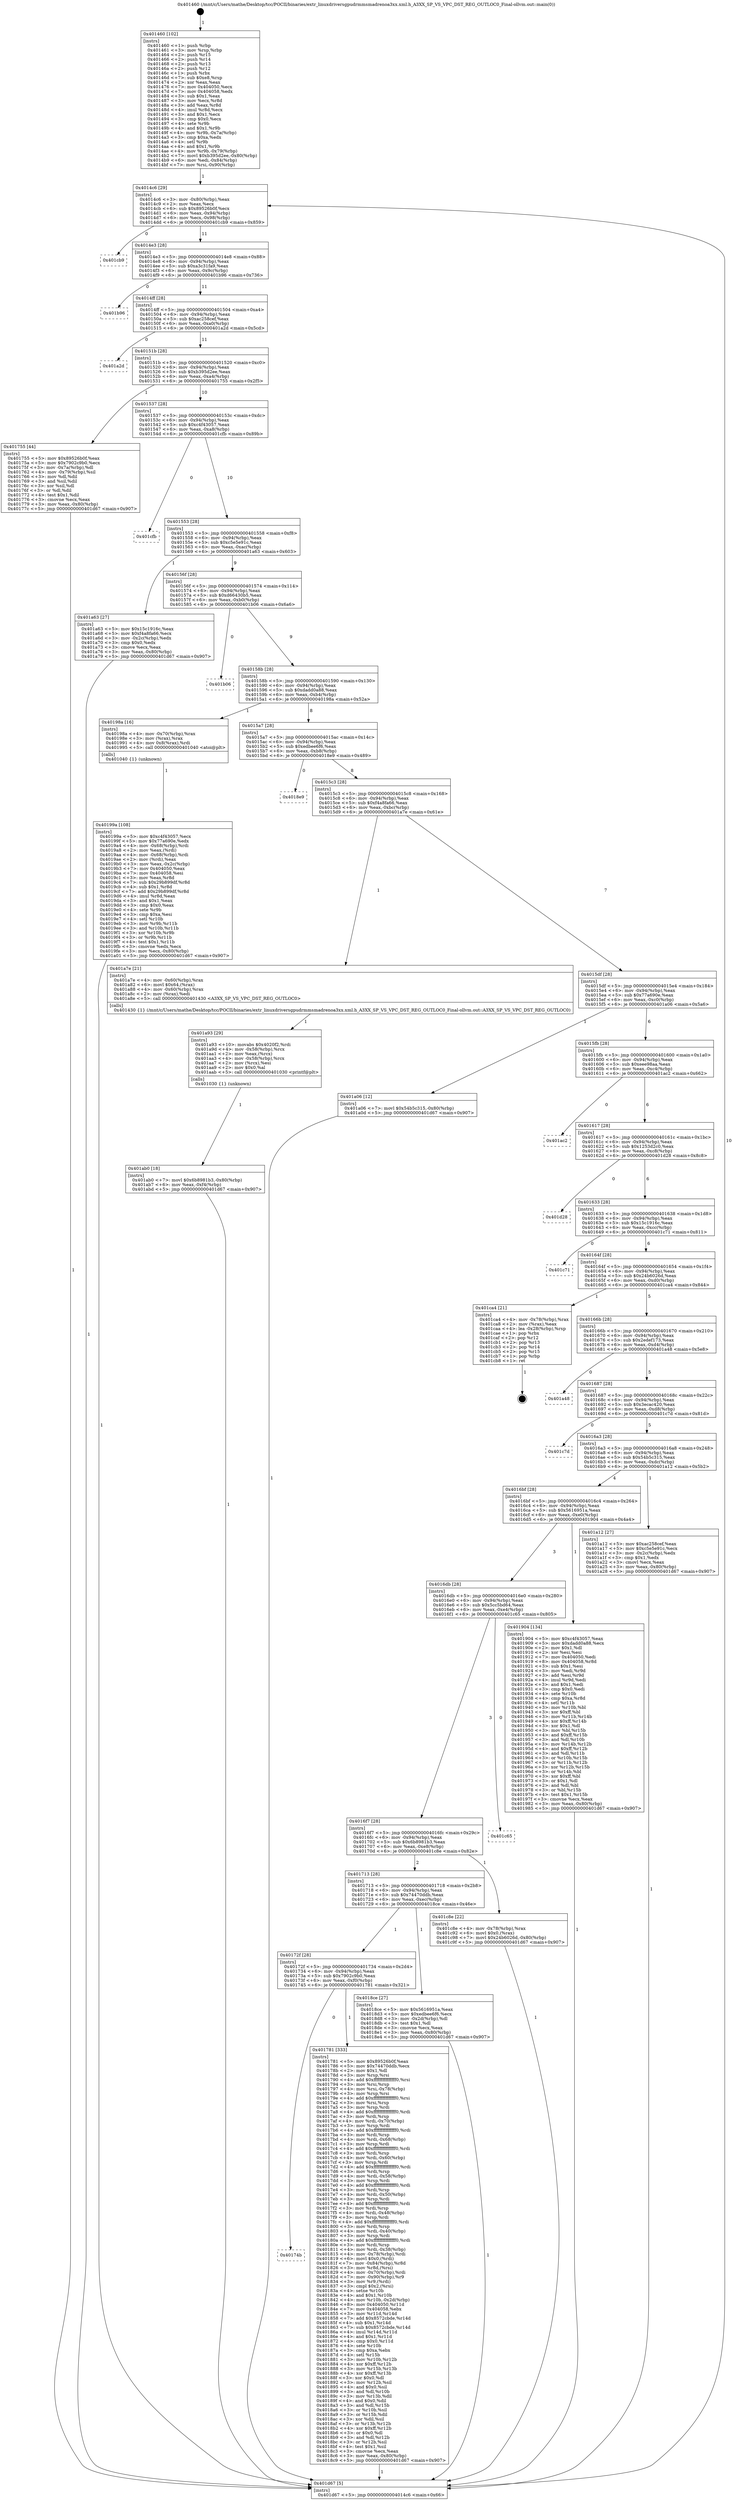 digraph "0x401460" {
  label = "0x401460 (/mnt/c/Users/mathe/Desktop/tcc/POCII/binaries/extr_linuxdriversgpudrmmsmadrenoa3xx.xml.h_A3XX_SP_VS_VPC_DST_REG_OUTLOC0_Final-ollvm.out::main(0))"
  labelloc = "t"
  node[shape=record]

  Entry [label="",width=0.3,height=0.3,shape=circle,fillcolor=black,style=filled]
  "0x4014c6" [label="{
     0x4014c6 [29]\l
     | [instrs]\l
     &nbsp;&nbsp;0x4014c6 \<+3\>: mov -0x80(%rbp),%eax\l
     &nbsp;&nbsp;0x4014c9 \<+2\>: mov %eax,%ecx\l
     &nbsp;&nbsp;0x4014cb \<+6\>: sub $0x89526b0f,%ecx\l
     &nbsp;&nbsp;0x4014d1 \<+6\>: mov %eax,-0x94(%rbp)\l
     &nbsp;&nbsp;0x4014d7 \<+6\>: mov %ecx,-0x98(%rbp)\l
     &nbsp;&nbsp;0x4014dd \<+6\>: je 0000000000401cb9 \<main+0x859\>\l
  }"]
  "0x401cb9" [label="{
     0x401cb9\l
  }", style=dashed]
  "0x4014e3" [label="{
     0x4014e3 [28]\l
     | [instrs]\l
     &nbsp;&nbsp;0x4014e3 \<+5\>: jmp 00000000004014e8 \<main+0x88\>\l
     &nbsp;&nbsp;0x4014e8 \<+6\>: mov -0x94(%rbp),%eax\l
     &nbsp;&nbsp;0x4014ee \<+5\>: sub $0xa3c31fa9,%eax\l
     &nbsp;&nbsp;0x4014f3 \<+6\>: mov %eax,-0x9c(%rbp)\l
     &nbsp;&nbsp;0x4014f9 \<+6\>: je 0000000000401b96 \<main+0x736\>\l
  }"]
  Exit [label="",width=0.3,height=0.3,shape=circle,fillcolor=black,style=filled,peripheries=2]
  "0x401b96" [label="{
     0x401b96\l
  }", style=dashed]
  "0x4014ff" [label="{
     0x4014ff [28]\l
     | [instrs]\l
     &nbsp;&nbsp;0x4014ff \<+5\>: jmp 0000000000401504 \<main+0xa4\>\l
     &nbsp;&nbsp;0x401504 \<+6\>: mov -0x94(%rbp),%eax\l
     &nbsp;&nbsp;0x40150a \<+5\>: sub $0xac258cef,%eax\l
     &nbsp;&nbsp;0x40150f \<+6\>: mov %eax,-0xa0(%rbp)\l
     &nbsp;&nbsp;0x401515 \<+6\>: je 0000000000401a2d \<main+0x5cd\>\l
  }"]
  "0x401ab0" [label="{
     0x401ab0 [18]\l
     | [instrs]\l
     &nbsp;&nbsp;0x401ab0 \<+7\>: movl $0x6b8981b3,-0x80(%rbp)\l
     &nbsp;&nbsp;0x401ab7 \<+6\>: mov %eax,-0xf4(%rbp)\l
     &nbsp;&nbsp;0x401abd \<+5\>: jmp 0000000000401d67 \<main+0x907\>\l
  }"]
  "0x401a2d" [label="{
     0x401a2d\l
  }", style=dashed]
  "0x40151b" [label="{
     0x40151b [28]\l
     | [instrs]\l
     &nbsp;&nbsp;0x40151b \<+5\>: jmp 0000000000401520 \<main+0xc0\>\l
     &nbsp;&nbsp;0x401520 \<+6\>: mov -0x94(%rbp),%eax\l
     &nbsp;&nbsp;0x401526 \<+5\>: sub $0xb395d2ee,%eax\l
     &nbsp;&nbsp;0x40152b \<+6\>: mov %eax,-0xa4(%rbp)\l
     &nbsp;&nbsp;0x401531 \<+6\>: je 0000000000401755 \<main+0x2f5\>\l
  }"]
  "0x401a93" [label="{
     0x401a93 [29]\l
     | [instrs]\l
     &nbsp;&nbsp;0x401a93 \<+10\>: movabs $0x4020f2,%rdi\l
     &nbsp;&nbsp;0x401a9d \<+4\>: mov -0x58(%rbp),%rcx\l
     &nbsp;&nbsp;0x401aa1 \<+2\>: mov %eax,(%rcx)\l
     &nbsp;&nbsp;0x401aa3 \<+4\>: mov -0x58(%rbp),%rcx\l
     &nbsp;&nbsp;0x401aa7 \<+2\>: mov (%rcx),%esi\l
     &nbsp;&nbsp;0x401aa9 \<+2\>: mov $0x0,%al\l
     &nbsp;&nbsp;0x401aab \<+5\>: call 0000000000401030 \<printf@plt\>\l
     | [calls]\l
     &nbsp;&nbsp;0x401030 \{1\} (unknown)\l
  }"]
  "0x401755" [label="{
     0x401755 [44]\l
     | [instrs]\l
     &nbsp;&nbsp;0x401755 \<+5\>: mov $0x89526b0f,%eax\l
     &nbsp;&nbsp;0x40175a \<+5\>: mov $0x7902c9b0,%ecx\l
     &nbsp;&nbsp;0x40175f \<+3\>: mov -0x7a(%rbp),%dl\l
     &nbsp;&nbsp;0x401762 \<+4\>: mov -0x79(%rbp),%sil\l
     &nbsp;&nbsp;0x401766 \<+3\>: mov %dl,%dil\l
     &nbsp;&nbsp;0x401769 \<+3\>: and %sil,%dil\l
     &nbsp;&nbsp;0x40176c \<+3\>: xor %sil,%dl\l
     &nbsp;&nbsp;0x40176f \<+3\>: or %dl,%dil\l
     &nbsp;&nbsp;0x401772 \<+4\>: test $0x1,%dil\l
     &nbsp;&nbsp;0x401776 \<+3\>: cmovne %ecx,%eax\l
     &nbsp;&nbsp;0x401779 \<+3\>: mov %eax,-0x80(%rbp)\l
     &nbsp;&nbsp;0x40177c \<+5\>: jmp 0000000000401d67 \<main+0x907\>\l
  }"]
  "0x401537" [label="{
     0x401537 [28]\l
     | [instrs]\l
     &nbsp;&nbsp;0x401537 \<+5\>: jmp 000000000040153c \<main+0xdc\>\l
     &nbsp;&nbsp;0x40153c \<+6\>: mov -0x94(%rbp),%eax\l
     &nbsp;&nbsp;0x401542 \<+5\>: sub $0xc4f43057,%eax\l
     &nbsp;&nbsp;0x401547 \<+6\>: mov %eax,-0xa8(%rbp)\l
     &nbsp;&nbsp;0x40154d \<+6\>: je 0000000000401cfb \<main+0x89b\>\l
  }"]
  "0x401d67" [label="{
     0x401d67 [5]\l
     | [instrs]\l
     &nbsp;&nbsp;0x401d67 \<+5\>: jmp 00000000004014c6 \<main+0x66\>\l
  }"]
  "0x401460" [label="{
     0x401460 [102]\l
     | [instrs]\l
     &nbsp;&nbsp;0x401460 \<+1\>: push %rbp\l
     &nbsp;&nbsp;0x401461 \<+3\>: mov %rsp,%rbp\l
     &nbsp;&nbsp;0x401464 \<+2\>: push %r15\l
     &nbsp;&nbsp;0x401466 \<+2\>: push %r14\l
     &nbsp;&nbsp;0x401468 \<+2\>: push %r13\l
     &nbsp;&nbsp;0x40146a \<+2\>: push %r12\l
     &nbsp;&nbsp;0x40146c \<+1\>: push %rbx\l
     &nbsp;&nbsp;0x40146d \<+7\>: sub $0xe8,%rsp\l
     &nbsp;&nbsp;0x401474 \<+2\>: xor %eax,%eax\l
     &nbsp;&nbsp;0x401476 \<+7\>: mov 0x404050,%ecx\l
     &nbsp;&nbsp;0x40147d \<+7\>: mov 0x404058,%edx\l
     &nbsp;&nbsp;0x401484 \<+3\>: sub $0x1,%eax\l
     &nbsp;&nbsp;0x401487 \<+3\>: mov %ecx,%r8d\l
     &nbsp;&nbsp;0x40148a \<+3\>: add %eax,%r8d\l
     &nbsp;&nbsp;0x40148d \<+4\>: imul %r8d,%ecx\l
     &nbsp;&nbsp;0x401491 \<+3\>: and $0x1,%ecx\l
     &nbsp;&nbsp;0x401494 \<+3\>: cmp $0x0,%ecx\l
     &nbsp;&nbsp;0x401497 \<+4\>: sete %r9b\l
     &nbsp;&nbsp;0x40149b \<+4\>: and $0x1,%r9b\l
     &nbsp;&nbsp;0x40149f \<+4\>: mov %r9b,-0x7a(%rbp)\l
     &nbsp;&nbsp;0x4014a3 \<+3\>: cmp $0xa,%edx\l
     &nbsp;&nbsp;0x4014a6 \<+4\>: setl %r9b\l
     &nbsp;&nbsp;0x4014aa \<+4\>: and $0x1,%r9b\l
     &nbsp;&nbsp;0x4014ae \<+4\>: mov %r9b,-0x79(%rbp)\l
     &nbsp;&nbsp;0x4014b2 \<+7\>: movl $0xb395d2ee,-0x80(%rbp)\l
     &nbsp;&nbsp;0x4014b9 \<+6\>: mov %edi,-0x84(%rbp)\l
     &nbsp;&nbsp;0x4014bf \<+7\>: mov %rsi,-0x90(%rbp)\l
  }"]
  "0x40199a" [label="{
     0x40199a [108]\l
     | [instrs]\l
     &nbsp;&nbsp;0x40199a \<+5\>: mov $0xc4f43057,%ecx\l
     &nbsp;&nbsp;0x40199f \<+5\>: mov $0x77a690e,%edx\l
     &nbsp;&nbsp;0x4019a4 \<+4\>: mov -0x68(%rbp),%rdi\l
     &nbsp;&nbsp;0x4019a8 \<+2\>: mov %eax,(%rdi)\l
     &nbsp;&nbsp;0x4019aa \<+4\>: mov -0x68(%rbp),%rdi\l
     &nbsp;&nbsp;0x4019ae \<+2\>: mov (%rdi),%eax\l
     &nbsp;&nbsp;0x4019b0 \<+3\>: mov %eax,-0x2c(%rbp)\l
     &nbsp;&nbsp;0x4019b3 \<+7\>: mov 0x404050,%eax\l
     &nbsp;&nbsp;0x4019ba \<+7\>: mov 0x404058,%esi\l
     &nbsp;&nbsp;0x4019c1 \<+3\>: mov %eax,%r8d\l
     &nbsp;&nbsp;0x4019c4 \<+7\>: sub $0x29b899df,%r8d\l
     &nbsp;&nbsp;0x4019cb \<+4\>: sub $0x1,%r8d\l
     &nbsp;&nbsp;0x4019cf \<+7\>: add $0x29b899df,%r8d\l
     &nbsp;&nbsp;0x4019d6 \<+4\>: imul %r8d,%eax\l
     &nbsp;&nbsp;0x4019da \<+3\>: and $0x1,%eax\l
     &nbsp;&nbsp;0x4019dd \<+3\>: cmp $0x0,%eax\l
     &nbsp;&nbsp;0x4019e0 \<+4\>: sete %r9b\l
     &nbsp;&nbsp;0x4019e4 \<+3\>: cmp $0xa,%esi\l
     &nbsp;&nbsp;0x4019e7 \<+4\>: setl %r10b\l
     &nbsp;&nbsp;0x4019eb \<+3\>: mov %r9b,%r11b\l
     &nbsp;&nbsp;0x4019ee \<+3\>: and %r10b,%r11b\l
     &nbsp;&nbsp;0x4019f1 \<+3\>: xor %r10b,%r9b\l
     &nbsp;&nbsp;0x4019f4 \<+3\>: or %r9b,%r11b\l
     &nbsp;&nbsp;0x4019f7 \<+4\>: test $0x1,%r11b\l
     &nbsp;&nbsp;0x4019fb \<+3\>: cmovne %edx,%ecx\l
     &nbsp;&nbsp;0x4019fe \<+3\>: mov %ecx,-0x80(%rbp)\l
     &nbsp;&nbsp;0x401a01 \<+5\>: jmp 0000000000401d67 \<main+0x907\>\l
  }"]
  "0x401cfb" [label="{
     0x401cfb\l
  }", style=dashed]
  "0x401553" [label="{
     0x401553 [28]\l
     | [instrs]\l
     &nbsp;&nbsp;0x401553 \<+5\>: jmp 0000000000401558 \<main+0xf8\>\l
     &nbsp;&nbsp;0x401558 \<+6\>: mov -0x94(%rbp),%eax\l
     &nbsp;&nbsp;0x40155e \<+5\>: sub $0xc5e5e91c,%eax\l
     &nbsp;&nbsp;0x401563 \<+6\>: mov %eax,-0xac(%rbp)\l
     &nbsp;&nbsp;0x401569 \<+6\>: je 0000000000401a63 \<main+0x603\>\l
  }"]
  "0x40174b" [label="{
     0x40174b\l
  }", style=dashed]
  "0x401a63" [label="{
     0x401a63 [27]\l
     | [instrs]\l
     &nbsp;&nbsp;0x401a63 \<+5\>: mov $0x15c1916c,%eax\l
     &nbsp;&nbsp;0x401a68 \<+5\>: mov $0xf4a8fa66,%ecx\l
     &nbsp;&nbsp;0x401a6d \<+3\>: mov -0x2c(%rbp),%edx\l
     &nbsp;&nbsp;0x401a70 \<+3\>: cmp $0x0,%edx\l
     &nbsp;&nbsp;0x401a73 \<+3\>: cmove %ecx,%eax\l
     &nbsp;&nbsp;0x401a76 \<+3\>: mov %eax,-0x80(%rbp)\l
     &nbsp;&nbsp;0x401a79 \<+5\>: jmp 0000000000401d67 \<main+0x907\>\l
  }"]
  "0x40156f" [label="{
     0x40156f [28]\l
     | [instrs]\l
     &nbsp;&nbsp;0x40156f \<+5\>: jmp 0000000000401574 \<main+0x114\>\l
     &nbsp;&nbsp;0x401574 \<+6\>: mov -0x94(%rbp),%eax\l
     &nbsp;&nbsp;0x40157a \<+5\>: sub $0xd66430b5,%eax\l
     &nbsp;&nbsp;0x40157f \<+6\>: mov %eax,-0xb0(%rbp)\l
     &nbsp;&nbsp;0x401585 \<+6\>: je 0000000000401b06 \<main+0x6a6\>\l
  }"]
  "0x401781" [label="{
     0x401781 [333]\l
     | [instrs]\l
     &nbsp;&nbsp;0x401781 \<+5\>: mov $0x89526b0f,%eax\l
     &nbsp;&nbsp;0x401786 \<+5\>: mov $0x74470ddb,%ecx\l
     &nbsp;&nbsp;0x40178b \<+2\>: mov $0x1,%dl\l
     &nbsp;&nbsp;0x40178d \<+3\>: mov %rsp,%rsi\l
     &nbsp;&nbsp;0x401790 \<+4\>: add $0xfffffffffffffff0,%rsi\l
     &nbsp;&nbsp;0x401794 \<+3\>: mov %rsi,%rsp\l
     &nbsp;&nbsp;0x401797 \<+4\>: mov %rsi,-0x78(%rbp)\l
     &nbsp;&nbsp;0x40179b \<+3\>: mov %rsp,%rsi\l
     &nbsp;&nbsp;0x40179e \<+4\>: add $0xfffffffffffffff0,%rsi\l
     &nbsp;&nbsp;0x4017a2 \<+3\>: mov %rsi,%rsp\l
     &nbsp;&nbsp;0x4017a5 \<+3\>: mov %rsp,%rdi\l
     &nbsp;&nbsp;0x4017a8 \<+4\>: add $0xfffffffffffffff0,%rdi\l
     &nbsp;&nbsp;0x4017ac \<+3\>: mov %rdi,%rsp\l
     &nbsp;&nbsp;0x4017af \<+4\>: mov %rdi,-0x70(%rbp)\l
     &nbsp;&nbsp;0x4017b3 \<+3\>: mov %rsp,%rdi\l
     &nbsp;&nbsp;0x4017b6 \<+4\>: add $0xfffffffffffffff0,%rdi\l
     &nbsp;&nbsp;0x4017ba \<+3\>: mov %rdi,%rsp\l
     &nbsp;&nbsp;0x4017bd \<+4\>: mov %rdi,-0x68(%rbp)\l
     &nbsp;&nbsp;0x4017c1 \<+3\>: mov %rsp,%rdi\l
     &nbsp;&nbsp;0x4017c4 \<+4\>: add $0xfffffffffffffff0,%rdi\l
     &nbsp;&nbsp;0x4017c8 \<+3\>: mov %rdi,%rsp\l
     &nbsp;&nbsp;0x4017cb \<+4\>: mov %rdi,-0x60(%rbp)\l
     &nbsp;&nbsp;0x4017cf \<+3\>: mov %rsp,%rdi\l
     &nbsp;&nbsp;0x4017d2 \<+4\>: add $0xfffffffffffffff0,%rdi\l
     &nbsp;&nbsp;0x4017d6 \<+3\>: mov %rdi,%rsp\l
     &nbsp;&nbsp;0x4017d9 \<+4\>: mov %rdi,-0x58(%rbp)\l
     &nbsp;&nbsp;0x4017dd \<+3\>: mov %rsp,%rdi\l
     &nbsp;&nbsp;0x4017e0 \<+4\>: add $0xfffffffffffffff0,%rdi\l
     &nbsp;&nbsp;0x4017e4 \<+3\>: mov %rdi,%rsp\l
     &nbsp;&nbsp;0x4017e7 \<+4\>: mov %rdi,-0x50(%rbp)\l
     &nbsp;&nbsp;0x4017eb \<+3\>: mov %rsp,%rdi\l
     &nbsp;&nbsp;0x4017ee \<+4\>: add $0xfffffffffffffff0,%rdi\l
     &nbsp;&nbsp;0x4017f2 \<+3\>: mov %rdi,%rsp\l
     &nbsp;&nbsp;0x4017f5 \<+4\>: mov %rdi,-0x48(%rbp)\l
     &nbsp;&nbsp;0x4017f9 \<+3\>: mov %rsp,%rdi\l
     &nbsp;&nbsp;0x4017fc \<+4\>: add $0xfffffffffffffff0,%rdi\l
     &nbsp;&nbsp;0x401800 \<+3\>: mov %rdi,%rsp\l
     &nbsp;&nbsp;0x401803 \<+4\>: mov %rdi,-0x40(%rbp)\l
     &nbsp;&nbsp;0x401807 \<+3\>: mov %rsp,%rdi\l
     &nbsp;&nbsp;0x40180a \<+4\>: add $0xfffffffffffffff0,%rdi\l
     &nbsp;&nbsp;0x40180e \<+3\>: mov %rdi,%rsp\l
     &nbsp;&nbsp;0x401811 \<+4\>: mov %rdi,-0x38(%rbp)\l
     &nbsp;&nbsp;0x401815 \<+4\>: mov -0x78(%rbp),%rdi\l
     &nbsp;&nbsp;0x401819 \<+6\>: movl $0x0,(%rdi)\l
     &nbsp;&nbsp;0x40181f \<+7\>: mov -0x84(%rbp),%r8d\l
     &nbsp;&nbsp;0x401826 \<+3\>: mov %r8d,(%rsi)\l
     &nbsp;&nbsp;0x401829 \<+4\>: mov -0x70(%rbp),%rdi\l
     &nbsp;&nbsp;0x40182d \<+7\>: mov -0x90(%rbp),%r9\l
     &nbsp;&nbsp;0x401834 \<+3\>: mov %r9,(%rdi)\l
     &nbsp;&nbsp;0x401837 \<+3\>: cmpl $0x2,(%rsi)\l
     &nbsp;&nbsp;0x40183a \<+4\>: setne %r10b\l
     &nbsp;&nbsp;0x40183e \<+4\>: and $0x1,%r10b\l
     &nbsp;&nbsp;0x401842 \<+4\>: mov %r10b,-0x2d(%rbp)\l
     &nbsp;&nbsp;0x401846 \<+8\>: mov 0x404050,%r11d\l
     &nbsp;&nbsp;0x40184e \<+7\>: mov 0x404058,%ebx\l
     &nbsp;&nbsp;0x401855 \<+3\>: mov %r11d,%r14d\l
     &nbsp;&nbsp;0x401858 \<+7\>: add $0x8572cbde,%r14d\l
     &nbsp;&nbsp;0x40185f \<+4\>: sub $0x1,%r14d\l
     &nbsp;&nbsp;0x401863 \<+7\>: sub $0x8572cbde,%r14d\l
     &nbsp;&nbsp;0x40186a \<+4\>: imul %r14d,%r11d\l
     &nbsp;&nbsp;0x40186e \<+4\>: and $0x1,%r11d\l
     &nbsp;&nbsp;0x401872 \<+4\>: cmp $0x0,%r11d\l
     &nbsp;&nbsp;0x401876 \<+4\>: sete %r10b\l
     &nbsp;&nbsp;0x40187a \<+3\>: cmp $0xa,%ebx\l
     &nbsp;&nbsp;0x40187d \<+4\>: setl %r15b\l
     &nbsp;&nbsp;0x401881 \<+3\>: mov %r10b,%r12b\l
     &nbsp;&nbsp;0x401884 \<+4\>: xor $0xff,%r12b\l
     &nbsp;&nbsp;0x401888 \<+3\>: mov %r15b,%r13b\l
     &nbsp;&nbsp;0x40188b \<+4\>: xor $0xff,%r13b\l
     &nbsp;&nbsp;0x40188f \<+3\>: xor $0x0,%dl\l
     &nbsp;&nbsp;0x401892 \<+3\>: mov %r12b,%sil\l
     &nbsp;&nbsp;0x401895 \<+4\>: and $0x0,%sil\l
     &nbsp;&nbsp;0x401899 \<+3\>: and %dl,%r10b\l
     &nbsp;&nbsp;0x40189c \<+3\>: mov %r13b,%dil\l
     &nbsp;&nbsp;0x40189f \<+4\>: and $0x0,%dil\l
     &nbsp;&nbsp;0x4018a3 \<+3\>: and %dl,%r15b\l
     &nbsp;&nbsp;0x4018a6 \<+3\>: or %r10b,%sil\l
     &nbsp;&nbsp;0x4018a9 \<+3\>: or %r15b,%dil\l
     &nbsp;&nbsp;0x4018ac \<+3\>: xor %dil,%sil\l
     &nbsp;&nbsp;0x4018af \<+3\>: or %r13b,%r12b\l
     &nbsp;&nbsp;0x4018b2 \<+4\>: xor $0xff,%r12b\l
     &nbsp;&nbsp;0x4018b6 \<+3\>: or $0x0,%dl\l
     &nbsp;&nbsp;0x4018b9 \<+3\>: and %dl,%r12b\l
     &nbsp;&nbsp;0x4018bc \<+3\>: or %r12b,%sil\l
     &nbsp;&nbsp;0x4018bf \<+4\>: test $0x1,%sil\l
     &nbsp;&nbsp;0x4018c3 \<+3\>: cmovne %ecx,%eax\l
     &nbsp;&nbsp;0x4018c6 \<+3\>: mov %eax,-0x80(%rbp)\l
     &nbsp;&nbsp;0x4018c9 \<+5\>: jmp 0000000000401d67 \<main+0x907\>\l
  }"]
  "0x401b06" [label="{
     0x401b06\l
  }", style=dashed]
  "0x40158b" [label="{
     0x40158b [28]\l
     | [instrs]\l
     &nbsp;&nbsp;0x40158b \<+5\>: jmp 0000000000401590 \<main+0x130\>\l
     &nbsp;&nbsp;0x401590 \<+6\>: mov -0x94(%rbp),%eax\l
     &nbsp;&nbsp;0x401596 \<+5\>: sub $0xdadd0a88,%eax\l
     &nbsp;&nbsp;0x40159b \<+6\>: mov %eax,-0xb4(%rbp)\l
     &nbsp;&nbsp;0x4015a1 \<+6\>: je 000000000040198a \<main+0x52a\>\l
  }"]
  "0x40172f" [label="{
     0x40172f [28]\l
     | [instrs]\l
     &nbsp;&nbsp;0x40172f \<+5\>: jmp 0000000000401734 \<main+0x2d4\>\l
     &nbsp;&nbsp;0x401734 \<+6\>: mov -0x94(%rbp),%eax\l
     &nbsp;&nbsp;0x40173a \<+5\>: sub $0x7902c9b0,%eax\l
     &nbsp;&nbsp;0x40173f \<+6\>: mov %eax,-0xf0(%rbp)\l
     &nbsp;&nbsp;0x401745 \<+6\>: je 0000000000401781 \<main+0x321\>\l
  }"]
  "0x40198a" [label="{
     0x40198a [16]\l
     | [instrs]\l
     &nbsp;&nbsp;0x40198a \<+4\>: mov -0x70(%rbp),%rax\l
     &nbsp;&nbsp;0x40198e \<+3\>: mov (%rax),%rax\l
     &nbsp;&nbsp;0x401991 \<+4\>: mov 0x8(%rax),%rdi\l
     &nbsp;&nbsp;0x401995 \<+5\>: call 0000000000401040 \<atoi@plt\>\l
     | [calls]\l
     &nbsp;&nbsp;0x401040 \{1\} (unknown)\l
  }"]
  "0x4015a7" [label="{
     0x4015a7 [28]\l
     | [instrs]\l
     &nbsp;&nbsp;0x4015a7 \<+5\>: jmp 00000000004015ac \<main+0x14c\>\l
     &nbsp;&nbsp;0x4015ac \<+6\>: mov -0x94(%rbp),%eax\l
     &nbsp;&nbsp;0x4015b2 \<+5\>: sub $0xedbee6f6,%eax\l
     &nbsp;&nbsp;0x4015b7 \<+6\>: mov %eax,-0xb8(%rbp)\l
     &nbsp;&nbsp;0x4015bd \<+6\>: je 00000000004018e9 \<main+0x489\>\l
  }"]
  "0x4018ce" [label="{
     0x4018ce [27]\l
     | [instrs]\l
     &nbsp;&nbsp;0x4018ce \<+5\>: mov $0x5616951a,%eax\l
     &nbsp;&nbsp;0x4018d3 \<+5\>: mov $0xedbee6f6,%ecx\l
     &nbsp;&nbsp;0x4018d8 \<+3\>: mov -0x2d(%rbp),%dl\l
     &nbsp;&nbsp;0x4018db \<+3\>: test $0x1,%dl\l
     &nbsp;&nbsp;0x4018de \<+3\>: cmovne %ecx,%eax\l
     &nbsp;&nbsp;0x4018e1 \<+3\>: mov %eax,-0x80(%rbp)\l
     &nbsp;&nbsp;0x4018e4 \<+5\>: jmp 0000000000401d67 \<main+0x907\>\l
  }"]
  "0x4018e9" [label="{
     0x4018e9\l
  }", style=dashed]
  "0x4015c3" [label="{
     0x4015c3 [28]\l
     | [instrs]\l
     &nbsp;&nbsp;0x4015c3 \<+5\>: jmp 00000000004015c8 \<main+0x168\>\l
     &nbsp;&nbsp;0x4015c8 \<+6\>: mov -0x94(%rbp),%eax\l
     &nbsp;&nbsp;0x4015ce \<+5\>: sub $0xf4a8fa66,%eax\l
     &nbsp;&nbsp;0x4015d3 \<+6\>: mov %eax,-0xbc(%rbp)\l
     &nbsp;&nbsp;0x4015d9 \<+6\>: je 0000000000401a7e \<main+0x61e\>\l
  }"]
  "0x401713" [label="{
     0x401713 [28]\l
     | [instrs]\l
     &nbsp;&nbsp;0x401713 \<+5\>: jmp 0000000000401718 \<main+0x2b8\>\l
     &nbsp;&nbsp;0x401718 \<+6\>: mov -0x94(%rbp),%eax\l
     &nbsp;&nbsp;0x40171e \<+5\>: sub $0x74470ddb,%eax\l
     &nbsp;&nbsp;0x401723 \<+6\>: mov %eax,-0xec(%rbp)\l
     &nbsp;&nbsp;0x401729 \<+6\>: je 00000000004018ce \<main+0x46e\>\l
  }"]
  "0x401a7e" [label="{
     0x401a7e [21]\l
     | [instrs]\l
     &nbsp;&nbsp;0x401a7e \<+4\>: mov -0x60(%rbp),%rax\l
     &nbsp;&nbsp;0x401a82 \<+6\>: movl $0x64,(%rax)\l
     &nbsp;&nbsp;0x401a88 \<+4\>: mov -0x60(%rbp),%rax\l
     &nbsp;&nbsp;0x401a8c \<+2\>: mov (%rax),%edi\l
     &nbsp;&nbsp;0x401a8e \<+5\>: call 0000000000401430 \<A3XX_SP_VS_VPC_DST_REG_OUTLOC0\>\l
     | [calls]\l
     &nbsp;&nbsp;0x401430 \{1\} (/mnt/c/Users/mathe/Desktop/tcc/POCII/binaries/extr_linuxdriversgpudrmmsmadrenoa3xx.xml.h_A3XX_SP_VS_VPC_DST_REG_OUTLOC0_Final-ollvm.out::A3XX_SP_VS_VPC_DST_REG_OUTLOC0)\l
  }"]
  "0x4015df" [label="{
     0x4015df [28]\l
     | [instrs]\l
     &nbsp;&nbsp;0x4015df \<+5\>: jmp 00000000004015e4 \<main+0x184\>\l
     &nbsp;&nbsp;0x4015e4 \<+6\>: mov -0x94(%rbp),%eax\l
     &nbsp;&nbsp;0x4015ea \<+5\>: sub $0x77a690e,%eax\l
     &nbsp;&nbsp;0x4015ef \<+6\>: mov %eax,-0xc0(%rbp)\l
     &nbsp;&nbsp;0x4015f5 \<+6\>: je 0000000000401a06 \<main+0x5a6\>\l
  }"]
  "0x401c8e" [label="{
     0x401c8e [22]\l
     | [instrs]\l
     &nbsp;&nbsp;0x401c8e \<+4\>: mov -0x78(%rbp),%rax\l
     &nbsp;&nbsp;0x401c92 \<+6\>: movl $0x0,(%rax)\l
     &nbsp;&nbsp;0x401c98 \<+7\>: movl $0x24b6026d,-0x80(%rbp)\l
     &nbsp;&nbsp;0x401c9f \<+5\>: jmp 0000000000401d67 \<main+0x907\>\l
  }"]
  "0x401a06" [label="{
     0x401a06 [12]\l
     | [instrs]\l
     &nbsp;&nbsp;0x401a06 \<+7\>: movl $0x54b5c315,-0x80(%rbp)\l
     &nbsp;&nbsp;0x401a0d \<+5\>: jmp 0000000000401d67 \<main+0x907\>\l
  }"]
  "0x4015fb" [label="{
     0x4015fb [28]\l
     | [instrs]\l
     &nbsp;&nbsp;0x4015fb \<+5\>: jmp 0000000000401600 \<main+0x1a0\>\l
     &nbsp;&nbsp;0x401600 \<+6\>: mov -0x94(%rbp),%eax\l
     &nbsp;&nbsp;0x401606 \<+5\>: sub $0xeee98aa,%eax\l
     &nbsp;&nbsp;0x40160b \<+6\>: mov %eax,-0xc4(%rbp)\l
     &nbsp;&nbsp;0x401611 \<+6\>: je 0000000000401ac2 \<main+0x662\>\l
  }"]
  "0x4016f7" [label="{
     0x4016f7 [28]\l
     | [instrs]\l
     &nbsp;&nbsp;0x4016f7 \<+5\>: jmp 00000000004016fc \<main+0x29c\>\l
     &nbsp;&nbsp;0x4016fc \<+6\>: mov -0x94(%rbp),%eax\l
     &nbsp;&nbsp;0x401702 \<+5\>: sub $0x6b8981b3,%eax\l
     &nbsp;&nbsp;0x401707 \<+6\>: mov %eax,-0xe8(%rbp)\l
     &nbsp;&nbsp;0x40170d \<+6\>: je 0000000000401c8e \<main+0x82e\>\l
  }"]
  "0x401ac2" [label="{
     0x401ac2\l
  }", style=dashed]
  "0x401617" [label="{
     0x401617 [28]\l
     | [instrs]\l
     &nbsp;&nbsp;0x401617 \<+5\>: jmp 000000000040161c \<main+0x1bc\>\l
     &nbsp;&nbsp;0x40161c \<+6\>: mov -0x94(%rbp),%eax\l
     &nbsp;&nbsp;0x401622 \<+5\>: sub $0x1253d2c0,%eax\l
     &nbsp;&nbsp;0x401627 \<+6\>: mov %eax,-0xc8(%rbp)\l
     &nbsp;&nbsp;0x40162d \<+6\>: je 0000000000401d28 \<main+0x8c8\>\l
  }"]
  "0x401c65" [label="{
     0x401c65\l
  }", style=dashed]
  "0x401d28" [label="{
     0x401d28\l
  }", style=dashed]
  "0x401633" [label="{
     0x401633 [28]\l
     | [instrs]\l
     &nbsp;&nbsp;0x401633 \<+5\>: jmp 0000000000401638 \<main+0x1d8\>\l
     &nbsp;&nbsp;0x401638 \<+6\>: mov -0x94(%rbp),%eax\l
     &nbsp;&nbsp;0x40163e \<+5\>: sub $0x15c1916c,%eax\l
     &nbsp;&nbsp;0x401643 \<+6\>: mov %eax,-0xcc(%rbp)\l
     &nbsp;&nbsp;0x401649 \<+6\>: je 0000000000401c71 \<main+0x811\>\l
  }"]
  "0x4016db" [label="{
     0x4016db [28]\l
     | [instrs]\l
     &nbsp;&nbsp;0x4016db \<+5\>: jmp 00000000004016e0 \<main+0x280\>\l
     &nbsp;&nbsp;0x4016e0 \<+6\>: mov -0x94(%rbp),%eax\l
     &nbsp;&nbsp;0x4016e6 \<+5\>: sub $0x5cc5bd64,%eax\l
     &nbsp;&nbsp;0x4016eb \<+6\>: mov %eax,-0xe4(%rbp)\l
     &nbsp;&nbsp;0x4016f1 \<+6\>: je 0000000000401c65 \<main+0x805\>\l
  }"]
  "0x401c71" [label="{
     0x401c71\l
  }", style=dashed]
  "0x40164f" [label="{
     0x40164f [28]\l
     | [instrs]\l
     &nbsp;&nbsp;0x40164f \<+5\>: jmp 0000000000401654 \<main+0x1f4\>\l
     &nbsp;&nbsp;0x401654 \<+6\>: mov -0x94(%rbp),%eax\l
     &nbsp;&nbsp;0x40165a \<+5\>: sub $0x24b6026d,%eax\l
     &nbsp;&nbsp;0x40165f \<+6\>: mov %eax,-0xd0(%rbp)\l
     &nbsp;&nbsp;0x401665 \<+6\>: je 0000000000401ca4 \<main+0x844\>\l
  }"]
  "0x401904" [label="{
     0x401904 [134]\l
     | [instrs]\l
     &nbsp;&nbsp;0x401904 \<+5\>: mov $0xc4f43057,%eax\l
     &nbsp;&nbsp;0x401909 \<+5\>: mov $0xdadd0a88,%ecx\l
     &nbsp;&nbsp;0x40190e \<+2\>: mov $0x1,%dl\l
     &nbsp;&nbsp;0x401910 \<+2\>: xor %esi,%esi\l
     &nbsp;&nbsp;0x401912 \<+7\>: mov 0x404050,%edi\l
     &nbsp;&nbsp;0x401919 \<+8\>: mov 0x404058,%r8d\l
     &nbsp;&nbsp;0x401921 \<+3\>: sub $0x1,%esi\l
     &nbsp;&nbsp;0x401924 \<+3\>: mov %edi,%r9d\l
     &nbsp;&nbsp;0x401927 \<+3\>: add %esi,%r9d\l
     &nbsp;&nbsp;0x40192a \<+4\>: imul %r9d,%edi\l
     &nbsp;&nbsp;0x40192e \<+3\>: and $0x1,%edi\l
     &nbsp;&nbsp;0x401931 \<+3\>: cmp $0x0,%edi\l
     &nbsp;&nbsp;0x401934 \<+4\>: sete %r10b\l
     &nbsp;&nbsp;0x401938 \<+4\>: cmp $0xa,%r8d\l
     &nbsp;&nbsp;0x40193c \<+4\>: setl %r11b\l
     &nbsp;&nbsp;0x401940 \<+3\>: mov %r10b,%bl\l
     &nbsp;&nbsp;0x401943 \<+3\>: xor $0xff,%bl\l
     &nbsp;&nbsp;0x401946 \<+3\>: mov %r11b,%r14b\l
     &nbsp;&nbsp;0x401949 \<+4\>: xor $0xff,%r14b\l
     &nbsp;&nbsp;0x40194d \<+3\>: xor $0x1,%dl\l
     &nbsp;&nbsp;0x401950 \<+3\>: mov %bl,%r15b\l
     &nbsp;&nbsp;0x401953 \<+4\>: and $0xff,%r15b\l
     &nbsp;&nbsp;0x401957 \<+3\>: and %dl,%r10b\l
     &nbsp;&nbsp;0x40195a \<+3\>: mov %r14b,%r12b\l
     &nbsp;&nbsp;0x40195d \<+4\>: and $0xff,%r12b\l
     &nbsp;&nbsp;0x401961 \<+3\>: and %dl,%r11b\l
     &nbsp;&nbsp;0x401964 \<+3\>: or %r10b,%r15b\l
     &nbsp;&nbsp;0x401967 \<+3\>: or %r11b,%r12b\l
     &nbsp;&nbsp;0x40196a \<+3\>: xor %r12b,%r15b\l
     &nbsp;&nbsp;0x40196d \<+3\>: or %r14b,%bl\l
     &nbsp;&nbsp;0x401970 \<+3\>: xor $0xff,%bl\l
     &nbsp;&nbsp;0x401973 \<+3\>: or $0x1,%dl\l
     &nbsp;&nbsp;0x401976 \<+2\>: and %dl,%bl\l
     &nbsp;&nbsp;0x401978 \<+3\>: or %bl,%r15b\l
     &nbsp;&nbsp;0x40197b \<+4\>: test $0x1,%r15b\l
     &nbsp;&nbsp;0x40197f \<+3\>: cmovne %ecx,%eax\l
     &nbsp;&nbsp;0x401982 \<+3\>: mov %eax,-0x80(%rbp)\l
     &nbsp;&nbsp;0x401985 \<+5\>: jmp 0000000000401d67 \<main+0x907\>\l
  }"]
  "0x401ca4" [label="{
     0x401ca4 [21]\l
     | [instrs]\l
     &nbsp;&nbsp;0x401ca4 \<+4\>: mov -0x78(%rbp),%rax\l
     &nbsp;&nbsp;0x401ca8 \<+2\>: mov (%rax),%eax\l
     &nbsp;&nbsp;0x401caa \<+4\>: lea -0x28(%rbp),%rsp\l
     &nbsp;&nbsp;0x401cae \<+1\>: pop %rbx\l
     &nbsp;&nbsp;0x401caf \<+2\>: pop %r12\l
     &nbsp;&nbsp;0x401cb1 \<+2\>: pop %r13\l
     &nbsp;&nbsp;0x401cb3 \<+2\>: pop %r14\l
     &nbsp;&nbsp;0x401cb5 \<+2\>: pop %r15\l
     &nbsp;&nbsp;0x401cb7 \<+1\>: pop %rbp\l
     &nbsp;&nbsp;0x401cb8 \<+1\>: ret\l
  }"]
  "0x40166b" [label="{
     0x40166b [28]\l
     | [instrs]\l
     &nbsp;&nbsp;0x40166b \<+5\>: jmp 0000000000401670 \<main+0x210\>\l
     &nbsp;&nbsp;0x401670 \<+6\>: mov -0x94(%rbp),%eax\l
     &nbsp;&nbsp;0x401676 \<+5\>: sub $0x2edef173,%eax\l
     &nbsp;&nbsp;0x40167b \<+6\>: mov %eax,-0xd4(%rbp)\l
     &nbsp;&nbsp;0x401681 \<+6\>: je 0000000000401a48 \<main+0x5e8\>\l
  }"]
  "0x4016bf" [label="{
     0x4016bf [28]\l
     | [instrs]\l
     &nbsp;&nbsp;0x4016bf \<+5\>: jmp 00000000004016c4 \<main+0x264\>\l
     &nbsp;&nbsp;0x4016c4 \<+6\>: mov -0x94(%rbp),%eax\l
     &nbsp;&nbsp;0x4016ca \<+5\>: sub $0x5616951a,%eax\l
     &nbsp;&nbsp;0x4016cf \<+6\>: mov %eax,-0xe0(%rbp)\l
     &nbsp;&nbsp;0x4016d5 \<+6\>: je 0000000000401904 \<main+0x4a4\>\l
  }"]
  "0x401a48" [label="{
     0x401a48\l
  }", style=dashed]
  "0x401687" [label="{
     0x401687 [28]\l
     | [instrs]\l
     &nbsp;&nbsp;0x401687 \<+5\>: jmp 000000000040168c \<main+0x22c\>\l
     &nbsp;&nbsp;0x40168c \<+6\>: mov -0x94(%rbp),%eax\l
     &nbsp;&nbsp;0x401692 \<+5\>: sub $0x3ecac420,%eax\l
     &nbsp;&nbsp;0x401697 \<+6\>: mov %eax,-0xd8(%rbp)\l
     &nbsp;&nbsp;0x40169d \<+6\>: je 0000000000401c7d \<main+0x81d\>\l
  }"]
  "0x401a12" [label="{
     0x401a12 [27]\l
     | [instrs]\l
     &nbsp;&nbsp;0x401a12 \<+5\>: mov $0xac258cef,%eax\l
     &nbsp;&nbsp;0x401a17 \<+5\>: mov $0xc5e5e91c,%ecx\l
     &nbsp;&nbsp;0x401a1c \<+3\>: mov -0x2c(%rbp),%edx\l
     &nbsp;&nbsp;0x401a1f \<+3\>: cmp $0x1,%edx\l
     &nbsp;&nbsp;0x401a22 \<+3\>: cmovl %ecx,%eax\l
     &nbsp;&nbsp;0x401a25 \<+3\>: mov %eax,-0x80(%rbp)\l
     &nbsp;&nbsp;0x401a28 \<+5\>: jmp 0000000000401d67 \<main+0x907\>\l
  }"]
  "0x401c7d" [label="{
     0x401c7d\l
  }", style=dashed]
  "0x4016a3" [label="{
     0x4016a3 [28]\l
     | [instrs]\l
     &nbsp;&nbsp;0x4016a3 \<+5\>: jmp 00000000004016a8 \<main+0x248\>\l
     &nbsp;&nbsp;0x4016a8 \<+6\>: mov -0x94(%rbp),%eax\l
     &nbsp;&nbsp;0x4016ae \<+5\>: sub $0x54b5c315,%eax\l
     &nbsp;&nbsp;0x4016b3 \<+6\>: mov %eax,-0xdc(%rbp)\l
     &nbsp;&nbsp;0x4016b9 \<+6\>: je 0000000000401a12 \<main+0x5b2\>\l
  }"]
  Entry -> "0x401460" [label=" 1"]
  "0x4014c6" -> "0x401cb9" [label=" 0"]
  "0x4014c6" -> "0x4014e3" [label=" 11"]
  "0x401ca4" -> Exit [label=" 1"]
  "0x4014e3" -> "0x401b96" [label=" 0"]
  "0x4014e3" -> "0x4014ff" [label=" 11"]
  "0x401c8e" -> "0x401d67" [label=" 1"]
  "0x4014ff" -> "0x401a2d" [label=" 0"]
  "0x4014ff" -> "0x40151b" [label=" 11"]
  "0x401ab0" -> "0x401d67" [label=" 1"]
  "0x40151b" -> "0x401755" [label=" 1"]
  "0x40151b" -> "0x401537" [label=" 10"]
  "0x401755" -> "0x401d67" [label=" 1"]
  "0x401460" -> "0x4014c6" [label=" 1"]
  "0x401d67" -> "0x4014c6" [label=" 10"]
  "0x401a93" -> "0x401ab0" [label=" 1"]
  "0x401537" -> "0x401cfb" [label=" 0"]
  "0x401537" -> "0x401553" [label=" 10"]
  "0x401a7e" -> "0x401a93" [label=" 1"]
  "0x401553" -> "0x401a63" [label=" 1"]
  "0x401553" -> "0x40156f" [label=" 9"]
  "0x401a12" -> "0x401d67" [label=" 1"]
  "0x40156f" -> "0x401b06" [label=" 0"]
  "0x40156f" -> "0x40158b" [label=" 9"]
  "0x401a06" -> "0x401d67" [label=" 1"]
  "0x40158b" -> "0x40198a" [label=" 1"]
  "0x40158b" -> "0x4015a7" [label=" 8"]
  "0x40198a" -> "0x40199a" [label=" 1"]
  "0x4015a7" -> "0x4018e9" [label=" 0"]
  "0x4015a7" -> "0x4015c3" [label=" 8"]
  "0x401904" -> "0x401d67" [label=" 1"]
  "0x4015c3" -> "0x401a7e" [label=" 1"]
  "0x4015c3" -> "0x4015df" [label=" 7"]
  "0x401781" -> "0x401d67" [label=" 1"]
  "0x4015df" -> "0x401a06" [label=" 1"]
  "0x4015df" -> "0x4015fb" [label=" 6"]
  "0x401a63" -> "0x401d67" [label=" 1"]
  "0x4015fb" -> "0x401ac2" [label=" 0"]
  "0x4015fb" -> "0x401617" [label=" 6"]
  "0x40172f" -> "0x401781" [label=" 1"]
  "0x401617" -> "0x401d28" [label=" 0"]
  "0x401617" -> "0x401633" [label=" 6"]
  "0x40199a" -> "0x401d67" [label=" 1"]
  "0x401633" -> "0x401c71" [label=" 0"]
  "0x401633" -> "0x40164f" [label=" 6"]
  "0x401713" -> "0x4018ce" [label=" 1"]
  "0x40164f" -> "0x401ca4" [label=" 1"]
  "0x40164f" -> "0x40166b" [label=" 5"]
  "0x4018ce" -> "0x401d67" [label=" 1"]
  "0x40166b" -> "0x401a48" [label=" 0"]
  "0x40166b" -> "0x401687" [label=" 5"]
  "0x4016f7" -> "0x401c8e" [label=" 1"]
  "0x401687" -> "0x401c7d" [label=" 0"]
  "0x401687" -> "0x4016a3" [label=" 5"]
  "0x40172f" -> "0x40174b" [label=" 0"]
  "0x4016a3" -> "0x401a12" [label=" 1"]
  "0x4016a3" -> "0x4016bf" [label=" 4"]
  "0x4016f7" -> "0x401713" [label=" 2"]
  "0x4016bf" -> "0x401904" [label=" 1"]
  "0x4016bf" -> "0x4016db" [label=" 3"]
  "0x401713" -> "0x40172f" [label=" 1"]
  "0x4016db" -> "0x401c65" [label=" 0"]
  "0x4016db" -> "0x4016f7" [label=" 3"]
}
